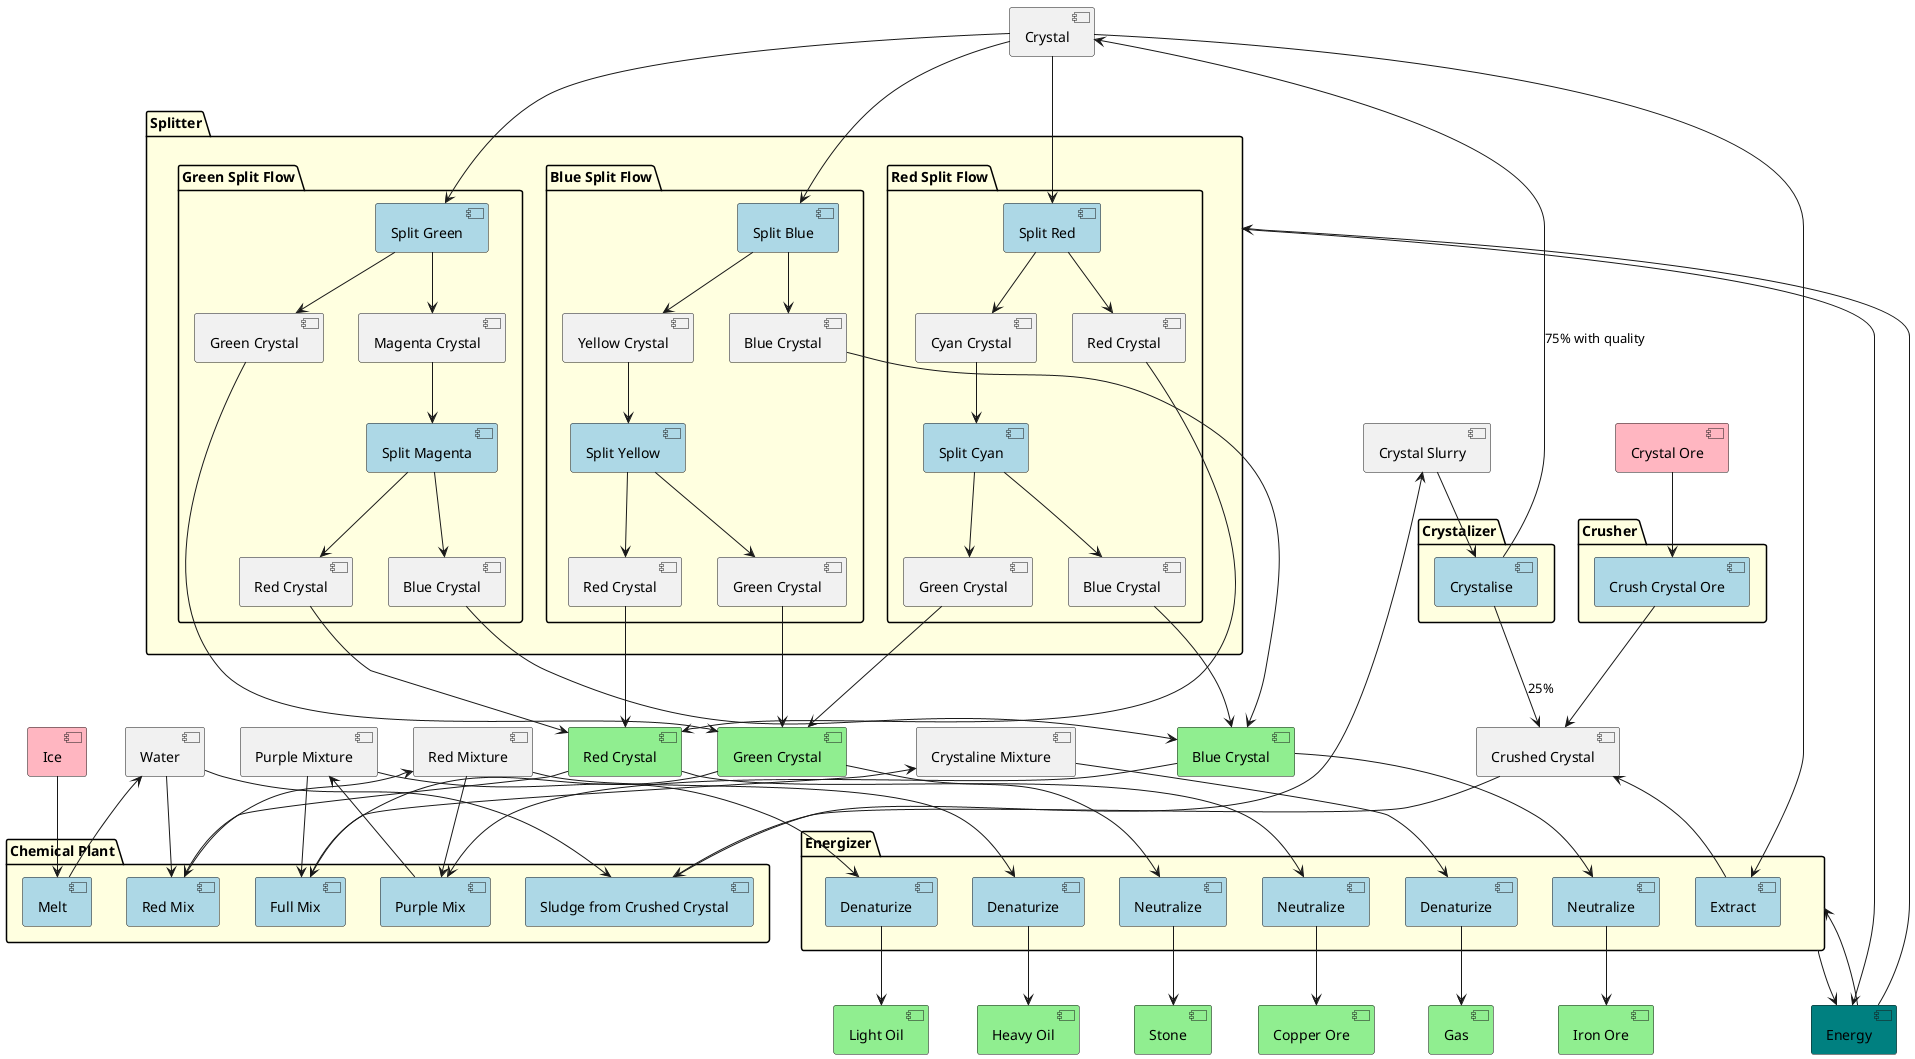 @startuml

hide methods
hide fields
hide circle

[Crystal Ore] as CO #lightpink
[Crushed Crystal] as CCr
[Crystal Slurry] as CS
[Ice] as I #lightpink
[Water] as W

[Crystal] as C

[Red Crystal] as RC #lightgreen
[Green Crystal] as GC #lightgreen
[Blue Crystal] as BC #lightgreen

[Red Mixture] as RM
[Purple Mixture] as PM
[Crystaline Mixture] as CM

[Heavy Oil] as HO #lightgreen
[Light Oil] as LO #lightgreen
[Gas] as G #lightgreen

[Iron Ore] as FE #lightgreen
[Copper Ore] as CU #lightgreen
[Stone] as S #lightgreen

[Energy] as E #teal

package Splitter #lightyellow {
package "Green Split Flow" {
[Split Green] as SG #lightblue
[Split Magenta] as SM #lightblue
[Magenta Crystal] as MC
[Red Crystal] as RC1
[Green Crystal] as GC1
[Blue Crystal] as BC1
}
package "Red Split Flow" {
[Split Red] as SR #lightblue
[Split Cyan] as SC #lightblue
[Cyan Crystal] as CC
[Red Crystal] as RC2
[Green Crystal] as GC2
[Blue Crystal] as BC2

}
package "Blue Split Flow" {
[Split Blue] as SB #lightblue
[Split Yellow] as SY #lightblue
[Yellow Crystal] as YC
[Red Crystal] as RC3
[Green Crystal] as GC3
[Blue Crystal] as BC3
}
}
package Energizer #lightyellow {
[Neutralize] as NR #lightblue
[Neutralize] as NG #lightblue
[Neutralize] as NB #lightblue
}
package "Chemical Plant" #lightyellow {
[Sludge from Crushed Crystal] as SCS #lightblue
[Melt] as Me #lightblue
}

package Crusher #lightyellow {
[Crush Crystal Ore] as Cr #lightblue
}

package Crystalizer #lightyellow {
[Crystalise] as CCF #lightblue
}
package "Chemical Plant" #lightyellow {
[Red Mix] as CPR #lightblue
[Purple Mix] as CPB #lightblue
[Full Mix] as CPG #lightblue
[Melt] as Me #lightblue
}

package Energizer #lightyellow {
[Denaturize] as HOP #lightblue
[Denaturize] as LOP #lightblue
[Denaturize] as GP #lightblue
}
package "Chemical Plant" #lightyellow {
[Red Mix] as CPR #lightblue
[Purple Mix] as CPB #lightblue
[Full Mix] as CPG #lightblue
[Melt] as Me #lightblue
}

package Energizer #lightyellow {
[Denaturize] as HOP #lightblue
[Denaturize] as LOP #lightblue
[Denaturize] as GP #lightblue
}
package Energizer #lightyellow {
[Extract] as DE #lightblue
}
C --> SG
SG --> GC1
SG --> MC

C --> SR
SR --> RC2
SR --> CC

C --> SB
SB --> BC3
SB --> YC

YC --> SY
SY --> RC3
SY --> GC3

CC --> SC
SC --> GC2
SC --> BC2

MC --> SM
SM --> BC1
SM --> RC1

RC1 --> RC
RC2 --> RC
RC3 --> RC

GC1 --> GC
GC2 --> GC
GC3 --> GC

BC1 --> BC
BC2 --> BC
BC3 --> BC
RC --> NR
GC --> NG
BC --> NB

NR --> CU
NG --> S
NB --> FE
CO --> Cr
Cr --> CCr
CCr --> SCS
I --> Me
Me --> W
W --> SCS
SCS --> CS
CS --> CCF
CCF --> C : 75% with quality
CCF --> CCr : 25%

W --> CPR
RC --> CPR
CPR --> RM

RM --> CPB
BC --> CPB
CPB --> PM

PM --> CPG
GC --> CPG
CPG --> CM

RM --> HOP
HOP --> HO

PM --> LOP
LOP --> LO

CM --> GP
GP --> G

C --> DE
DE --> CCr
Energizer --> E
Splitter --> E
Energizer <-- E
Splitter <-- E

@enduml